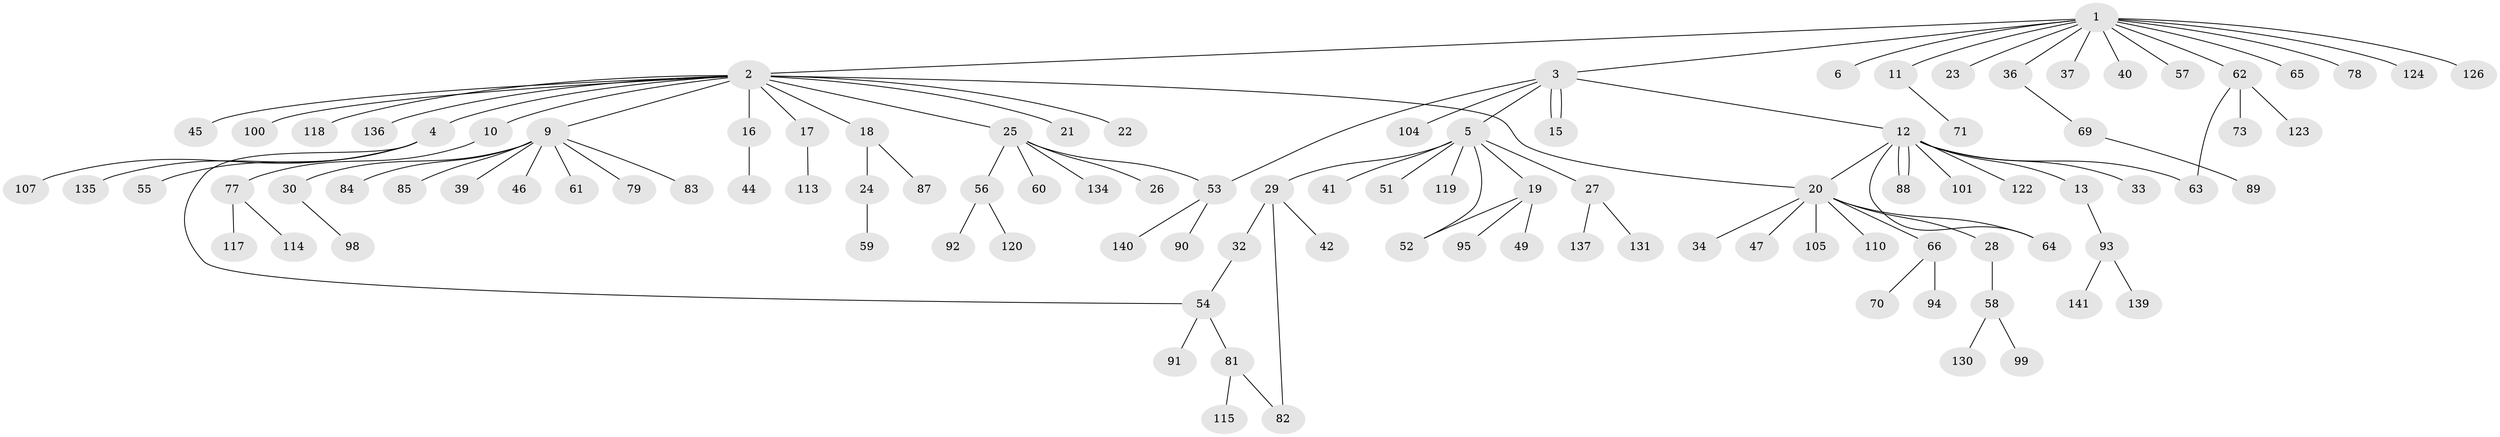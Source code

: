 // Generated by graph-tools (version 1.1) at 2025/51/02/27/25 19:51:55]
// undirected, 106 vertices, 114 edges
graph export_dot {
graph [start="1"]
  node [color=gray90,style=filled];
  1 [super="+68"];
  2 [super="+8"];
  3 [super="+127"];
  4 [super="+106"];
  5 [super="+7"];
  6 [super="+14"];
  9 [super="+38"];
  10;
  11;
  12 [super="+50"];
  13;
  15 [super="+128"];
  16 [super="+102"];
  17;
  18 [super="+31"];
  19 [super="+116"];
  20 [super="+103"];
  21 [super="+74"];
  22;
  23;
  24;
  25 [super="+43"];
  26 [super="+67"];
  27 [super="+72"];
  28 [super="+35"];
  29 [super="+48"];
  30 [super="+80"];
  32;
  33 [super="+132"];
  34;
  36;
  37;
  39;
  40;
  41;
  42;
  44 [super="+133"];
  45 [super="+97"];
  46;
  47;
  49;
  51 [super="+112"];
  52;
  53;
  54 [super="+76"];
  55;
  56 [super="+75"];
  57;
  58 [super="+96"];
  59;
  60;
  61;
  62 [super="+129"];
  63;
  64;
  65;
  66 [super="+111"];
  69 [super="+121"];
  70;
  71;
  73;
  77 [super="+86"];
  78;
  79;
  81 [super="+108"];
  82;
  83;
  84;
  85;
  87;
  88;
  89;
  90 [super="+138"];
  91;
  92;
  93 [super="+125"];
  94;
  95;
  98;
  99;
  100;
  101;
  104;
  105;
  107 [super="+109"];
  110;
  113;
  114;
  115;
  117;
  118;
  119;
  120;
  122;
  123;
  124;
  126;
  130;
  131;
  134;
  135;
  136;
  137;
  139;
  140;
  141;
  1 -- 2;
  1 -- 3;
  1 -- 6;
  1 -- 11;
  1 -- 23;
  1 -- 36;
  1 -- 37;
  1 -- 40;
  1 -- 57;
  1 -- 62;
  1 -- 65;
  1 -- 78;
  1 -- 124;
  1 -- 126;
  2 -- 4;
  2 -- 9;
  2 -- 10;
  2 -- 16;
  2 -- 17;
  2 -- 18;
  2 -- 20;
  2 -- 21;
  2 -- 22;
  2 -- 25;
  2 -- 45;
  2 -- 100;
  2 -- 118;
  2 -- 136;
  3 -- 5;
  3 -- 12;
  3 -- 15;
  3 -- 15;
  3 -- 53;
  3 -- 104;
  4 -- 55;
  4 -- 107;
  4 -- 54;
  4 -- 135;
  5 -- 19;
  5 -- 29;
  5 -- 51;
  5 -- 52;
  5 -- 119;
  5 -- 41;
  5 -- 27;
  9 -- 30;
  9 -- 39;
  9 -- 79;
  9 -- 83;
  9 -- 85;
  9 -- 84;
  9 -- 61;
  9 -- 46;
  10 -- 77;
  11 -- 71;
  12 -- 13;
  12 -- 33;
  12 -- 63;
  12 -- 64;
  12 -- 88;
  12 -- 88;
  12 -- 122;
  12 -- 101;
  12 -- 20;
  13 -- 93;
  16 -- 44;
  17 -- 113;
  18 -- 24;
  18 -- 87;
  19 -- 49;
  19 -- 52;
  19 -- 95;
  20 -- 28;
  20 -- 34;
  20 -- 47;
  20 -- 64;
  20 -- 66;
  20 -- 105;
  20 -- 110;
  24 -- 59;
  25 -- 26;
  25 -- 134;
  25 -- 56;
  25 -- 60;
  25 -- 53;
  27 -- 131;
  27 -- 137;
  28 -- 58;
  29 -- 32;
  29 -- 42;
  29 -- 82;
  30 -- 98;
  32 -- 54;
  36 -- 69;
  53 -- 90;
  53 -- 140;
  54 -- 81;
  54 -- 91;
  56 -- 120;
  56 -- 92;
  58 -- 99;
  58 -- 130;
  62 -- 63;
  62 -- 73;
  62 -- 123;
  66 -- 70;
  66 -- 94;
  69 -- 89;
  77 -- 114;
  77 -- 117;
  81 -- 82;
  81 -- 115;
  93 -- 139;
  93 -- 141;
}
